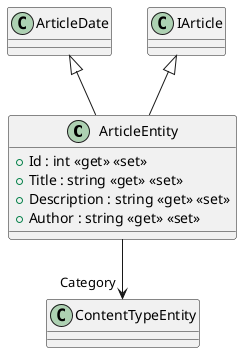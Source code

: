 @startuml
class ArticleEntity {
    + Id : int <<get>> <<set>>
    + Title : string <<get>> <<set>>
    + Description : string <<get>> <<set>>
    + Author : string <<get>> <<set>>
}
ArticleDate <|-- ArticleEntity
IArticle <|-- ArticleEntity
ArticleEntity --> "Category" ContentTypeEntity
@enduml
